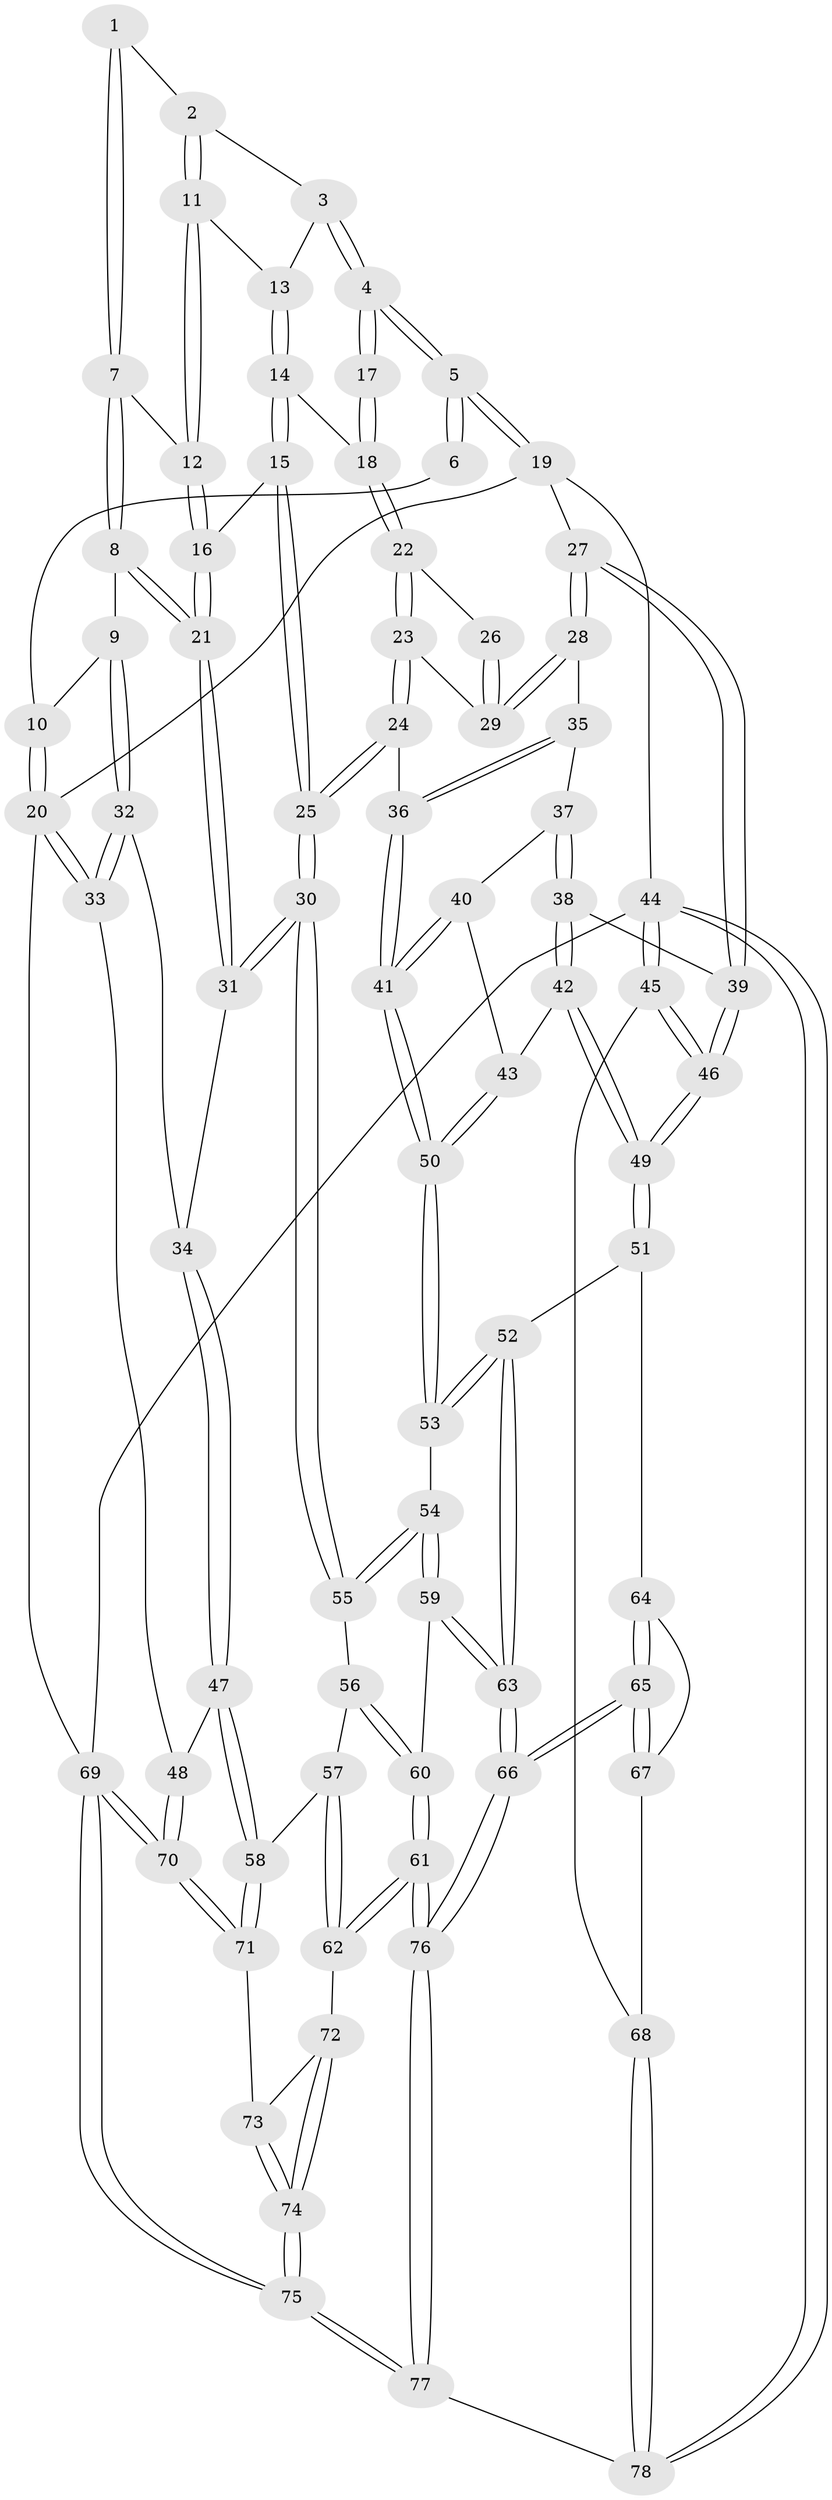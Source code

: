 // Generated by graph-tools (version 1.1) at 2025/03/03/09/25 03:03:22]
// undirected, 78 vertices, 192 edges
graph export_dot {
graph [start="1"]
  node [color=gray90,style=filled];
  1 [pos="+0.4562250170759724+0"];
  2 [pos="+0.5429549026739645+0.06809092671314314"];
  3 [pos="+0.7569383425244938+0"];
  4 [pos="+1+0"];
  5 [pos="+1+0"];
  6 [pos="+0.45572222682989405+0"];
  7 [pos="+0.3619535486355329+0.12569635016358538"];
  8 [pos="+0.3484489155182293+0.1354245616014088"];
  9 [pos="+0.20498304254636618+0.14316708100341224"];
  10 [pos="+0+0"];
  11 [pos="+0.5504356145577338+0.11084091857485225"];
  12 [pos="+0.46664367467321227+0.1491399932522953"];
  13 [pos="+0.5730659574903415+0.12761348333818268"];
  14 [pos="+0.6015394864878016+0.16948994482435045"];
  15 [pos="+0.5763567082694621+0.22025966535634925"];
  16 [pos="+0.4805901563779957+0.2211179779226014"];
  17 [pos="+0.9538060709040392+0"];
  18 [pos="+0.6446918290290157+0.17588694706185143"];
  19 [pos="+1+0"];
  20 [pos="+0+0"];
  21 [pos="+0.4172179276803008+0.3565345226777142"];
  22 [pos="+0.7037114435125427+0.2437548463101499"];
  23 [pos="+0.7083055249241119+0.26381973867263125"];
  24 [pos="+0.6182403800715226+0.435482498651547"];
  25 [pos="+0.5682585880420614+0.4339086205079766"];
  26 [pos="+0.8628771790112422+0.07056958560695177"];
  27 [pos="+1+0"];
  28 [pos="+0.8215639209612353+0.3016162228583646"];
  29 [pos="+0.7982291742506632+0.2727998318458314"];
  30 [pos="+0.4545651755844104+0.46569446160050454"];
  31 [pos="+0.41694810931879245+0.43447052924659735"];
  32 [pos="+0.15323764859865857+0.3437608542969249"];
  33 [pos="+0+0.40380960660364845"];
  34 [pos="+0.24575848477748316+0.39915471548578324"];
  35 [pos="+0.8295108053837862+0.35142309236873326"];
  36 [pos="+0.6378756127540536+0.4445833110968531"];
  37 [pos="+0.8677072137764458+0.3731346903597659"];
  38 [pos="+0.9841224460508667+0.35415331350870394"];
  39 [pos="+1+0.19591027759644794"];
  40 [pos="+0.8629741253902486+0.4089148261186375"];
  41 [pos="+0.6877066001816193+0.49363389269629665"];
  42 [pos="+0.9161579075268468+0.5239668095394621"];
  43 [pos="+0.8630537286070419+0.5151974033136766"];
  44 [pos="+1+1"];
  45 [pos="+1+0.7614429658976496"];
  46 [pos="+1+0.7352556672169354"];
  47 [pos="+0.16888997054634422+0.6463465263986568"];
  48 [pos="+0+0.570728007963852"];
  49 [pos="+1+0.7057882461183071"];
  50 [pos="+0.7472221513517457+0.5582517448853334"];
  51 [pos="+0.8050143083602218+0.6870946913760586"];
  52 [pos="+0.7964290802764633+0.6827901167632856"];
  53 [pos="+0.7522173247707985+0.6333118896735396"];
  54 [pos="+0.6337013263854507+0.7075111074357571"];
  55 [pos="+0.45309633860227055+0.4761257265671032"];
  56 [pos="+0.43311947832502756+0.5322784060209307"];
  57 [pos="+0.32561871072639126+0.6553974443575894"];
  58 [pos="+0.21616941584555102+0.6931804749704509"];
  59 [pos="+0.6332718864821201+0.7083224521661667"];
  60 [pos="+0.517896165375222+0.7891667743492685"];
  61 [pos="+0.4890092645526785+0.866877190850389"];
  62 [pos="+0.4300324817437622+0.8537558980723127"];
  63 [pos="+0.709387885015897+0.841842938032051"];
  64 [pos="+0.818936813321621+0.7532447553956858"];
  65 [pos="+0.7260158118714435+0.9041651191193582"];
  66 [pos="+0.7089423941013937+0.9064365959944205"];
  67 [pos="+0.870072822019096+0.8947179303637168"];
  68 [pos="+0.8788010381358424+0.8972822677944139"];
  69 [pos="+0+1"];
  70 [pos="+0+1"];
  71 [pos="+0.20844584201291774+0.7373022808837385"];
  72 [pos="+0.39930193128581776+0.8603357331808617"];
  73 [pos="+0.2701081187767916+0.8270545411228941"];
  74 [pos="+0.06199992545896814+1"];
  75 [pos="+0+1"];
  76 [pos="+0.585367657517309+1"];
  77 [pos="+0.5792711042275778+1"];
  78 [pos="+0.8768936636402928+1"];
  1 -- 2;
  1 -- 7;
  1 -- 7;
  2 -- 3;
  2 -- 11;
  2 -- 11;
  3 -- 4;
  3 -- 4;
  3 -- 13;
  4 -- 5;
  4 -- 5;
  4 -- 17;
  4 -- 17;
  5 -- 6;
  5 -- 6;
  5 -- 19;
  5 -- 19;
  6 -- 10;
  7 -- 8;
  7 -- 8;
  7 -- 12;
  8 -- 9;
  8 -- 21;
  8 -- 21;
  9 -- 10;
  9 -- 32;
  9 -- 32;
  10 -- 20;
  10 -- 20;
  11 -- 12;
  11 -- 12;
  11 -- 13;
  12 -- 16;
  12 -- 16;
  13 -- 14;
  13 -- 14;
  14 -- 15;
  14 -- 15;
  14 -- 18;
  15 -- 16;
  15 -- 25;
  15 -- 25;
  16 -- 21;
  16 -- 21;
  17 -- 18;
  17 -- 18;
  18 -- 22;
  18 -- 22;
  19 -- 20;
  19 -- 27;
  19 -- 44;
  20 -- 33;
  20 -- 33;
  20 -- 69;
  21 -- 31;
  21 -- 31;
  22 -- 23;
  22 -- 23;
  22 -- 26;
  23 -- 24;
  23 -- 24;
  23 -- 29;
  24 -- 25;
  24 -- 25;
  24 -- 36;
  25 -- 30;
  25 -- 30;
  26 -- 29;
  26 -- 29;
  27 -- 28;
  27 -- 28;
  27 -- 39;
  27 -- 39;
  28 -- 29;
  28 -- 29;
  28 -- 35;
  30 -- 31;
  30 -- 31;
  30 -- 55;
  30 -- 55;
  31 -- 34;
  32 -- 33;
  32 -- 33;
  32 -- 34;
  33 -- 48;
  34 -- 47;
  34 -- 47;
  35 -- 36;
  35 -- 36;
  35 -- 37;
  36 -- 41;
  36 -- 41;
  37 -- 38;
  37 -- 38;
  37 -- 40;
  38 -- 39;
  38 -- 42;
  38 -- 42;
  39 -- 46;
  39 -- 46;
  40 -- 41;
  40 -- 41;
  40 -- 43;
  41 -- 50;
  41 -- 50;
  42 -- 43;
  42 -- 49;
  42 -- 49;
  43 -- 50;
  43 -- 50;
  44 -- 45;
  44 -- 45;
  44 -- 78;
  44 -- 78;
  44 -- 69;
  45 -- 46;
  45 -- 46;
  45 -- 68;
  46 -- 49;
  46 -- 49;
  47 -- 48;
  47 -- 58;
  47 -- 58;
  48 -- 70;
  48 -- 70;
  49 -- 51;
  49 -- 51;
  50 -- 53;
  50 -- 53;
  51 -- 52;
  51 -- 64;
  52 -- 53;
  52 -- 53;
  52 -- 63;
  52 -- 63;
  53 -- 54;
  54 -- 55;
  54 -- 55;
  54 -- 59;
  54 -- 59;
  55 -- 56;
  56 -- 57;
  56 -- 60;
  56 -- 60;
  57 -- 58;
  57 -- 62;
  57 -- 62;
  58 -- 71;
  58 -- 71;
  59 -- 60;
  59 -- 63;
  59 -- 63;
  60 -- 61;
  60 -- 61;
  61 -- 62;
  61 -- 62;
  61 -- 76;
  61 -- 76;
  62 -- 72;
  63 -- 66;
  63 -- 66;
  64 -- 65;
  64 -- 65;
  64 -- 67;
  65 -- 66;
  65 -- 66;
  65 -- 67;
  65 -- 67;
  66 -- 76;
  66 -- 76;
  67 -- 68;
  68 -- 78;
  68 -- 78;
  69 -- 70;
  69 -- 70;
  69 -- 75;
  69 -- 75;
  70 -- 71;
  70 -- 71;
  71 -- 73;
  72 -- 73;
  72 -- 74;
  72 -- 74;
  73 -- 74;
  73 -- 74;
  74 -- 75;
  74 -- 75;
  75 -- 77;
  75 -- 77;
  76 -- 77;
  76 -- 77;
  77 -- 78;
}
